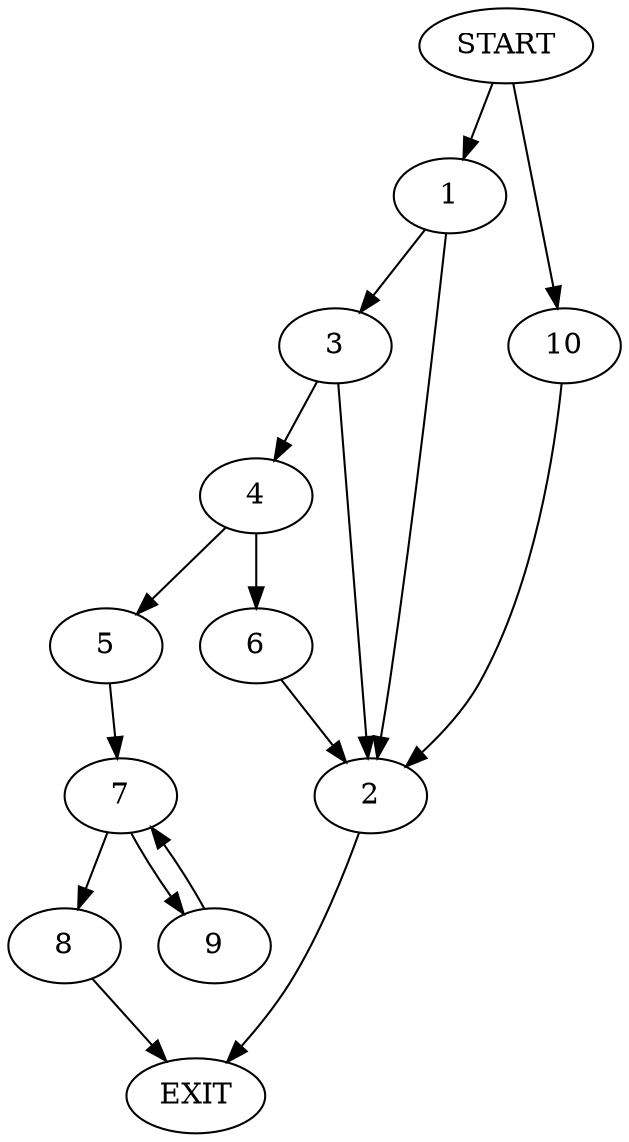 digraph {
0 [label="START"]
11 [label="EXIT"]
0 -> 1
1 -> 2
1 -> 3
2 -> 11
3 -> 4
3 -> 2
4 -> 5
4 -> 6
5 -> 7
6 -> 2
7 -> 8
7 -> 9
8 -> 11
9 -> 7
0 -> 10
10 -> 2
}
